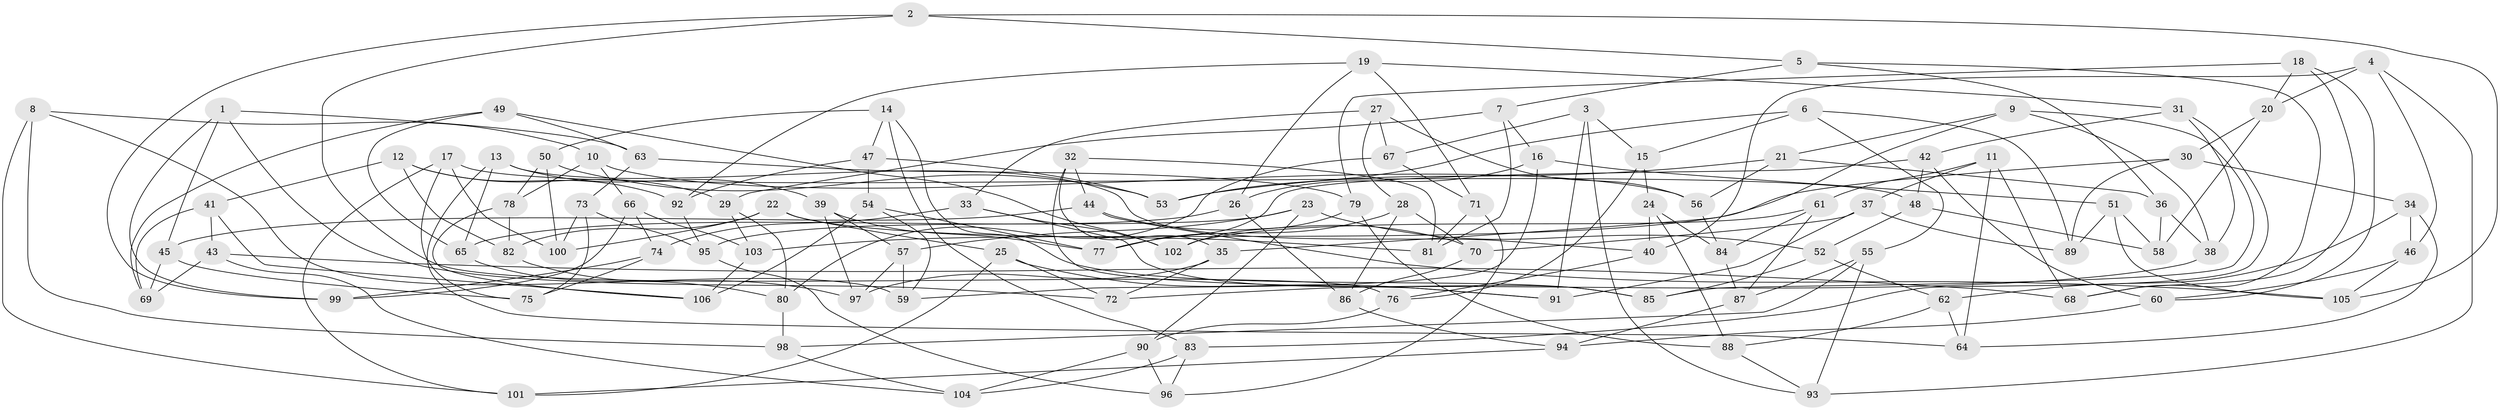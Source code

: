 // Generated by graph-tools (version 1.1) at 2025/16/03/09/25 04:16:14]
// undirected, 106 vertices, 212 edges
graph export_dot {
graph [start="1"]
  node [color=gray90,style=filled];
  1;
  2;
  3;
  4;
  5;
  6;
  7;
  8;
  9;
  10;
  11;
  12;
  13;
  14;
  15;
  16;
  17;
  18;
  19;
  20;
  21;
  22;
  23;
  24;
  25;
  26;
  27;
  28;
  29;
  30;
  31;
  32;
  33;
  34;
  35;
  36;
  37;
  38;
  39;
  40;
  41;
  42;
  43;
  44;
  45;
  46;
  47;
  48;
  49;
  50;
  51;
  52;
  53;
  54;
  55;
  56;
  57;
  58;
  59;
  60;
  61;
  62;
  63;
  64;
  65;
  66;
  67;
  68;
  69;
  70;
  71;
  72;
  73;
  74;
  75;
  76;
  77;
  78;
  79;
  80;
  81;
  82;
  83;
  84;
  85;
  86;
  87;
  88;
  89;
  90;
  91;
  92;
  93;
  94;
  95;
  96;
  97;
  98;
  99;
  100;
  101;
  102;
  103;
  104;
  105;
  106;
  1 -- 72;
  1 -- 99;
  1 -- 45;
  1 -- 63;
  2 -- 76;
  2 -- 99;
  2 -- 105;
  2 -- 5;
  3 -- 15;
  3 -- 67;
  3 -- 93;
  3 -- 91;
  4 -- 40;
  4 -- 93;
  4 -- 20;
  4 -- 46;
  5 -- 7;
  5 -- 68;
  5 -- 36;
  6 -- 15;
  6 -- 89;
  6 -- 55;
  6 -- 53;
  7 -- 16;
  7 -- 81;
  7 -- 29;
  8 -- 98;
  8 -- 10;
  8 -- 101;
  8 -- 59;
  9 -- 85;
  9 -- 21;
  9 -- 35;
  9 -- 38;
  10 -- 56;
  10 -- 66;
  10 -- 78;
  11 -- 37;
  11 -- 64;
  11 -- 68;
  11 -- 61;
  12 -- 41;
  12 -- 82;
  12 -- 29;
  12 -- 92;
  13 -- 39;
  13 -- 64;
  13 -- 40;
  13 -- 65;
  14 -- 50;
  14 -- 83;
  14 -- 85;
  14 -- 47;
  15 -- 76;
  15 -- 24;
  16 -- 26;
  16 -- 51;
  16 -- 59;
  17 -- 101;
  17 -- 48;
  17 -- 100;
  17 -- 75;
  18 -- 68;
  18 -- 60;
  18 -- 79;
  18 -- 20;
  19 -- 31;
  19 -- 71;
  19 -- 92;
  19 -- 26;
  20 -- 30;
  20 -- 58;
  21 -- 56;
  21 -- 36;
  21 -- 53;
  22 -- 25;
  22 -- 100;
  22 -- 81;
  22 -- 82;
  23 -- 57;
  23 -- 90;
  23 -- 52;
  23 -- 95;
  24 -- 84;
  24 -- 88;
  24 -- 40;
  25 -- 72;
  25 -- 91;
  25 -- 101;
  26 -- 65;
  26 -- 86;
  27 -- 56;
  27 -- 67;
  27 -- 33;
  27 -- 28;
  28 -- 77;
  28 -- 70;
  28 -- 86;
  29 -- 103;
  29 -- 80;
  30 -- 89;
  30 -- 103;
  30 -- 34;
  31 -- 42;
  31 -- 38;
  31 -- 83;
  32 -- 44;
  32 -- 91;
  32 -- 35;
  32 -- 81;
  33 -- 74;
  33 -- 102;
  33 -- 85;
  34 -- 46;
  34 -- 62;
  34 -- 64;
  35 -- 97;
  35 -- 72;
  36 -- 38;
  36 -- 58;
  37 -- 70;
  37 -- 91;
  37 -- 89;
  38 -- 72;
  39 -- 57;
  39 -- 77;
  39 -- 97;
  40 -- 76;
  41 -- 106;
  41 -- 43;
  41 -- 69;
  42 -- 48;
  42 -- 77;
  42 -- 60;
  43 -- 69;
  43 -- 68;
  43 -- 104;
  44 -- 105;
  44 -- 70;
  44 -- 45;
  45 -- 75;
  45 -- 69;
  46 -- 105;
  46 -- 60;
  47 -- 53;
  47 -- 92;
  47 -- 54;
  48 -- 58;
  48 -- 52;
  49 -- 65;
  49 -- 63;
  49 -- 102;
  49 -- 69;
  50 -- 53;
  50 -- 100;
  50 -- 78;
  51 -- 89;
  51 -- 58;
  51 -- 105;
  52 -- 85;
  52 -- 62;
  54 -- 59;
  54 -- 106;
  54 -- 77;
  55 -- 98;
  55 -- 87;
  55 -- 93;
  56 -- 84;
  57 -- 97;
  57 -- 59;
  60 -- 94;
  61 -- 102;
  61 -- 87;
  61 -- 84;
  62 -- 64;
  62 -- 88;
  63 -- 73;
  63 -- 79;
  65 -- 80;
  66 -- 74;
  66 -- 103;
  66 -- 99;
  67 -- 80;
  67 -- 71;
  70 -- 86;
  71 -- 81;
  71 -- 96;
  73 -- 95;
  73 -- 100;
  73 -- 75;
  74 -- 99;
  74 -- 75;
  76 -- 90;
  78 -- 82;
  78 -- 106;
  79 -- 102;
  79 -- 88;
  80 -- 98;
  82 -- 97;
  83 -- 104;
  83 -- 96;
  84 -- 87;
  86 -- 94;
  87 -- 94;
  88 -- 93;
  90 -- 104;
  90 -- 96;
  92 -- 95;
  94 -- 101;
  95 -- 96;
  98 -- 104;
  103 -- 106;
}
